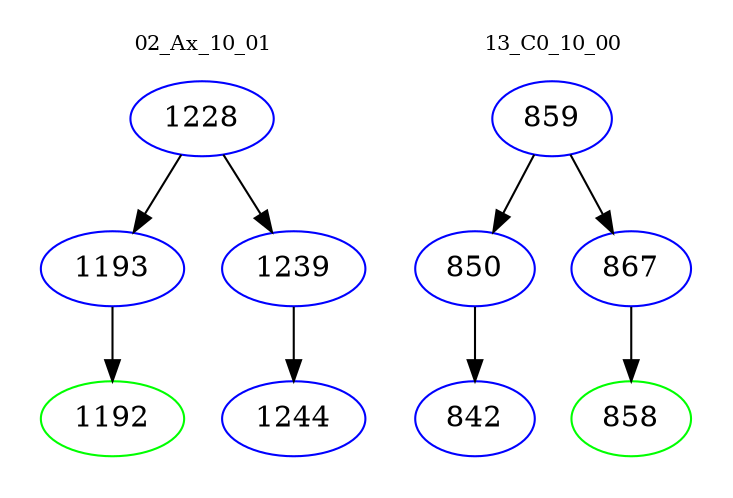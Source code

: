 digraph{
subgraph cluster_0 {
color = white
label = "02_Ax_10_01";
fontsize=10;
T0_1228 [label="1228", color="blue"]
T0_1228 -> T0_1193 [color="black"]
T0_1193 [label="1193", color="blue"]
T0_1193 -> T0_1192 [color="black"]
T0_1192 [label="1192", color="green"]
T0_1228 -> T0_1239 [color="black"]
T0_1239 [label="1239", color="blue"]
T0_1239 -> T0_1244 [color="black"]
T0_1244 [label="1244", color="blue"]
}
subgraph cluster_1 {
color = white
label = "13_C0_10_00";
fontsize=10;
T1_859 [label="859", color="blue"]
T1_859 -> T1_850 [color="black"]
T1_850 [label="850", color="blue"]
T1_850 -> T1_842 [color="black"]
T1_842 [label="842", color="blue"]
T1_859 -> T1_867 [color="black"]
T1_867 [label="867", color="blue"]
T1_867 -> T1_858 [color="black"]
T1_858 [label="858", color="green"]
}
}
